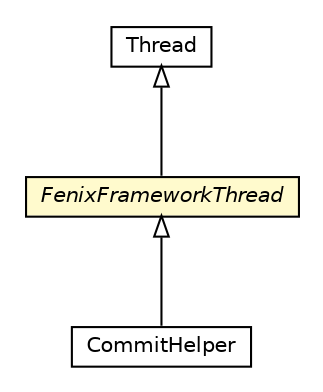 #!/usr/local/bin/dot
#
# Class diagram 
# Generated by UMLGraph version 5.1 (http://www.umlgraph.org/)
#

digraph G {
	edge [fontname="Helvetica",fontsize=10,labelfontname="Helvetica",labelfontsize=10];
	node [fontname="Helvetica",fontsize=10,shape=plaintext];
	nodesep=0.25;
	ranksep=0.5;
	// pt.ist.fenixframework.util.FenixFrameworkThread
	c56620 [label=<<table title="pt.ist.fenixframework.util.FenixFrameworkThread" border="0" cellborder="1" cellspacing="0" cellpadding="2" port="p" bgcolor="lemonChiffon" href="./FenixFrameworkThread.html">
		<tr><td><table border="0" cellspacing="0" cellpadding="1">
<tr><td align="center" balign="center"><font face="Helvetica-Oblique"> FenixFrameworkThread </font></td></tr>
		</table></td></tr>
		</table>>, fontname="Helvetica", fontcolor="black", fontsize=10.0];
	// pt.ist.fenixframework.backend.jvstm.lf.CommitHelper
	c56791 [label=<<table title="pt.ist.fenixframework.backend.jvstm.lf.CommitHelper" border="0" cellborder="1" cellspacing="0" cellpadding="2" port="p" href="../backend/jvstm/lf/CommitHelper.html">
		<tr><td><table border="0" cellspacing="0" cellpadding="1">
<tr><td align="center" balign="center"> CommitHelper </td></tr>
		</table></td></tr>
		</table>>, fontname="Helvetica", fontcolor="black", fontsize=10.0];
	//pt.ist.fenixframework.util.FenixFrameworkThread extends java.lang.Thread
	c56874:p -> c56620:p [dir=back,arrowtail=empty];
	//pt.ist.fenixframework.backend.jvstm.lf.CommitHelper extends pt.ist.fenixframework.util.FenixFrameworkThread
	c56620:p -> c56791:p [dir=back,arrowtail=empty];
	// java.lang.Thread
	c56874 [label=<<table title="java.lang.Thread" border="0" cellborder="1" cellspacing="0" cellpadding="2" port="p" href="http://java.sun.com/j2se/1.4.2/docs/api/java/lang/Thread.html">
		<tr><td><table border="0" cellspacing="0" cellpadding="1">
<tr><td align="center" balign="center"> Thread </td></tr>
		</table></td></tr>
		</table>>, fontname="Helvetica", fontcolor="black", fontsize=10.0];
}

